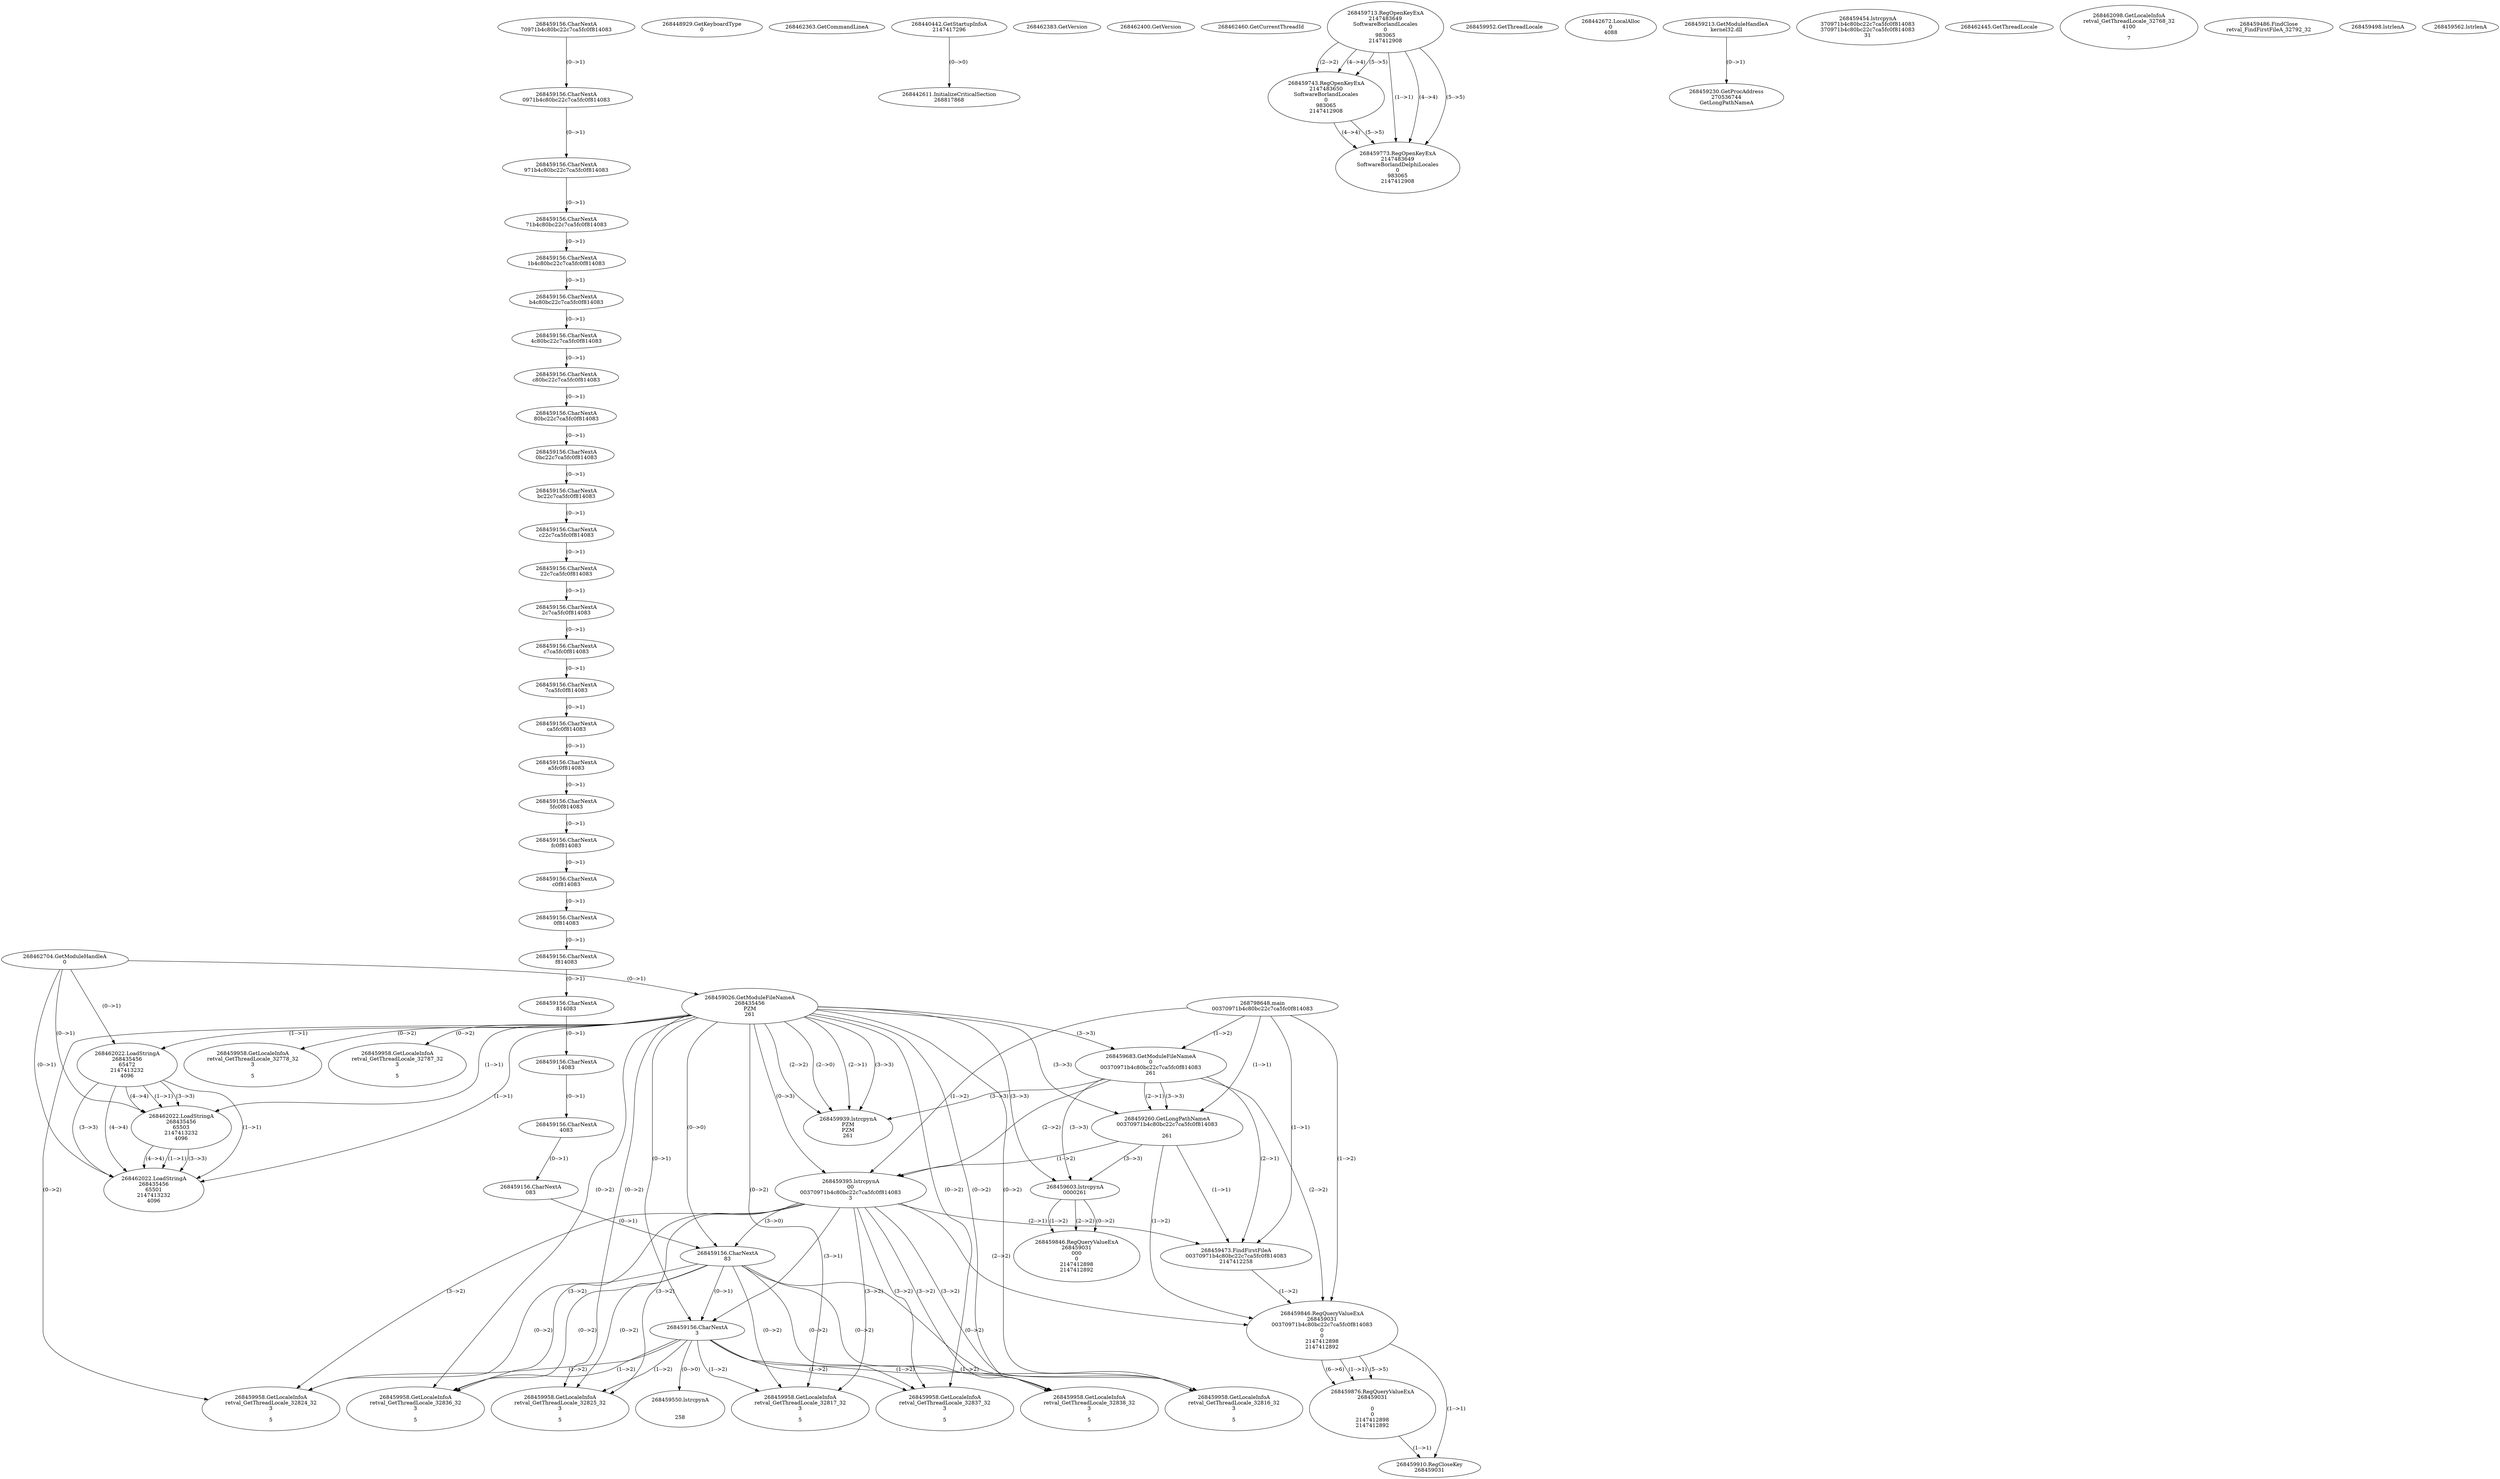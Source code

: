 // Global SCDG with merge call
digraph {
	0 [label="268798648.main
00370971b4c80bc22c7ca5fc0f814083"]
	1 [label="268462704.GetModuleHandleA
0"]
	2 [label="268448929.GetKeyboardType
0"]
	3 [label="268462363.GetCommandLineA
"]
	4 [label="268440442.GetStartupInfoA
2147417296"]
	5 [label="268462383.GetVersion
"]
	6 [label="268462400.GetVersion
"]
	7 [label="268462460.GetCurrentThreadId
"]
	8 [label="268459026.GetModuleFileNameA
268435456
PZM
261"]
	1 -> 8 [label="(0-->1)"]
	9 [label="268459683.GetModuleFileNameA
0
00370971b4c80bc22c7ca5fc0f814083
261"]
	0 -> 9 [label="(1-->2)"]
	8 -> 9 [label="(3-->3)"]
	10 [label="268459713.RegOpenKeyExA
2147483649
Software\Borland\Locales
0
983065
2147412908"]
	11 [label="268459743.RegOpenKeyExA
2147483650
Software\Borland\Locales
0
983065
2147412908"]
	10 -> 11 [label="(2-->2)"]
	10 -> 11 [label="(4-->4)"]
	10 -> 11 [label="(5-->5)"]
	12 [label="268459773.RegOpenKeyExA
2147483649
Software\Borland\Delphi\Locales
0
983065
2147412908"]
	10 -> 12 [label="(1-->1)"]
	10 -> 12 [label="(4-->4)"]
	11 -> 12 [label="(4-->4)"]
	10 -> 12 [label="(5-->5)"]
	11 -> 12 [label="(5-->5)"]
	13 [label="268459939.lstrcpynA
PZM
PZM
261"]
	8 -> 13 [label="(2-->1)"]
	8 -> 13 [label="(2-->2)"]
	8 -> 13 [label="(3-->3)"]
	9 -> 13 [label="(3-->3)"]
	8 -> 13 [label="(2-->0)"]
	14 [label="268459952.GetThreadLocale
"]
	15 [label="268459958.GetLocaleInfoA
retval_GetThreadLocale_32778_32
3

5"]
	8 -> 15 [label="(0-->2)"]
	16 [label="268462022.LoadStringA
268435456
65472
2147413232
4096"]
	1 -> 16 [label="(0-->1)"]
	8 -> 16 [label="(1-->1)"]
	17 [label="268442611.InitializeCriticalSection
268817868"]
	4 -> 17 [label="(0-->0)"]
	18 [label="268442672.LocalAlloc
0
4088"]
	19 [label="268462022.LoadStringA
268435456
65503
2147413232
4096"]
	1 -> 19 [label="(0-->1)"]
	8 -> 19 [label="(1-->1)"]
	16 -> 19 [label="(1-->1)"]
	16 -> 19 [label="(3-->3)"]
	16 -> 19 [label="(4-->4)"]
	20 [label="268462022.LoadStringA
268435456
65501
2147413232
4096"]
	1 -> 20 [label="(0-->1)"]
	8 -> 20 [label="(1-->1)"]
	16 -> 20 [label="(1-->1)"]
	19 -> 20 [label="(1-->1)"]
	16 -> 20 [label="(3-->3)"]
	19 -> 20 [label="(3-->3)"]
	16 -> 20 [label="(4-->4)"]
	19 -> 20 [label="(4-->4)"]
	21 [label="268459213.GetModuleHandleA
kernel32.dll"]
	22 [label="268459230.GetProcAddress
270536744
GetLongPathNameA"]
	21 -> 22 [label="(0-->1)"]
	23 [label="268459260.GetLongPathNameA
00370971b4c80bc22c7ca5fc0f814083

261"]
	0 -> 23 [label="(1-->1)"]
	9 -> 23 [label="(2-->1)"]
	8 -> 23 [label="(3-->3)"]
	9 -> 23 [label="(3-->3)"]
	24 [label="268459395.lstrcpynA
00
00370971b4c80bc22c7ca5fc0f814083
3"]
	0 -> 24 [label="(1-->2)"]
	9 -> 24 [label="(2-->2)"]
	23 -> 24 [label="(1-->2)"]
	8 -> 24 [label="(0-->3)"]
	25 [label="268459156.CharNextA
70971b4c80bc22c7ca5fc0f814083"]
	26 [label="268459156.CharNextA
0971b4c80bc22c7ca5fc0f814083"]
	25 -> 26 [label="(0-->1)"]
	27 [label="268459156.CharNextA
971b4c80bc22c7ca5fc0f814083"]
	26 -> 27 [label="(0-->1)"]
	28 [label="268459156.CharNextA
71b4c80bc22c7ca5fc0f814083"]
	27 -> 28 [label="(0-->1)"]
	29 [label="268459156.CharNextA
1b4c80bc22c7ca5fc0f814083"]
	28 -> 29 [label="(0-->1)"]
	30 [label="268459156.CharNextA
b4c80bc22c7ca5fc0f814083"]
	29 -> 30 [label="(0-->1)"]
	31 [label="268459156.CharNextA
4c80bc22c7ca5fc0f814083"]
	30 -> 31 [label="(0-->1)"]
	32 [label="268459156.CharNextA
c80bc22c7ca5fc0f814083"]
	31 -> 32 [label="(0-->1)"]
	33 [label="268459156.CharNextA
80bc22c7ca5fc0f814083"]
	32 -> 33 [label="(0-->1)"]
	34 [label="268459156.CharNextA
0bc22c7ca5fc0f814083"]
	33 -> 34 [label="(0-->1)"]
	35 [label="268459156.CharNextA
bc22c7ca5fc0f814083"]
	34 -> 35 [label="(0-->1)"]
	36 [label="268459156.CharNextA
c22c7ca5fc0f814083"]
	35 -> 36 [label="(0-->1)"]
	37 [label="268459156.CharNextA
22c7ca5fc0f814083"]
	36 -> 37 [label="(0-->1)"]
	38 [label="268459156.CharNextA
2c7ca5fc0f814083"]
	37 -> 38 [label="(0-->1)"]
	39 [label="268459156.CharNextA
c7ca5fc0f814083"]
	38 -> 39 [label="(0-->1)"]
	40 [label="268459156.CharNextA
7ca5fc0f814083"]
	39 -> 40 [label="(0-->1)"]
	41 [label="268459156.CharNextA
ca5fc0f814083"]
	40 -> 41 [label="(0-->1)"]
	42 [label="268459156.CharNextA
a5fc0f814083"]
	41 -> 42 [label="(0-->1)"]
	43 [label="268459156.CharNextA
5fc0f814083"]
	42 -> 43 [label="(0-->1)"]
	44 [label="268459156.CharNextA
fc0f814083"]
	43 -> 44 [label="(0-->1)"]
	45 [label="268459156.CharNextA
c0f814083"]
	44 -> 45 [label="(0-->1)"]
	46 [label="268459156.CharNextA
0f814083"]
	45 -> 46 [label="(0-->1)"]
	47 [label="268459156.CharNextA
f814083"]
	46 -> 47 [label="(0-->1)"]
	48 [label="268459156.CharNextA
814083"]
	47 -> 48 [label="(0-->1)"]
	49 [label="268459156.CharNextA
14083"]
	48 -> 49 [label="(0-->1)"]
	50 [label="268459156.CharNextA
4083"]
	49 -> 50 [label="(0-->1)"]
	51 [label="268459156.CharNextA
083"]
	50 -> 51 [label="(0-->1)"]
	52 [label="268459156.CharNextA
83"]
	51 -> 52 [label="(0-->1)"]
	8 -> 52 [label="(0-->0)"]
	24 -> 52 [label="(3-->0)"]
	53 [label="268459156.CharNextA
3"]
	8 -> 53 [label="(0-->1)"]
	24 -> 53 [label="(3-->1)"]
	52 -> 53 [label="(0-->1)"]
	54 [label="268459454.lstrcpynA
370971b4c80bc22c7ca5fc0f814083
370971b4c80bc22c7ca5fc0f814083
31"]
	55 [label="268459473.FindFirstFileA
00370971b4c80bc22c7ca5fc0f814083
2147412258"]
	0 -> 55 [label="(1-->1)"]
	9 -> 55 [label="(2-->1)"]
	23 -> 55 [label="(1-->1)"]
	24 -> 55 [label="(2-->1)"]
	56 [label="268459846.RegQueryValueExA
268459031
00370971b4c80bc22c7ca5fc0f814083
0
0
2147412898
2147412892"]
	0 -> 56 [label="(1-->2)"]
	9 -> 56 [label="(2-->2)"]
	23 -> 56 [label="(1-->2)"]
	24 -> 56 [label="(2-->2)"]
	55 -> 56 [label="(1-->2)"]
	57 [label="268459876.RegQueryValueExA
268459031

0
0
2147412898
2147412892"]
	56 -> 57 [label="(1-->1)"]
	56 -> 57 [label="(5-->5)"]
	56 -> 57 [label="(6-->6)"]
	58 [label="268459910.RegCloseKey
268459031"]
	56 -> 58 [label="(1-->1)"]
	57 -> 58 [label="(1-->1)"]
	59 [label="268459958.GetLocaleInfoA
retval_GetThreadLocale_32824_32
3

5"]
	8 -> 59 [label="(0-->2)"]
	24 -> 59 [label="(3-->2)"]
	52 -> 59 [label="(0-->2)"]
	53 -> 59 [label="(1-->2)"]
	60 [label="268462445.GetThreadLocale
"]
	61 [label="268462098.GetLocaleInfoA
retval_GetThreadLocale_32768_32
4100

7"]
	62 [label="268459958.GetLocaleInfoA
retval_GetThreadLocale_32825_32
3

5"]
	8 -> 62 [label="(0-->2)"]
	24 -> 62 [label="(3-->2)"]
	52 -> 62 [label="(0-->2)"]
	53 -> 62 [label="(1-->2)"]
	63 [label="268459958.GetLocaleInfoA
retval_GetThreadLocale_32836_32
3

5"]
	8 -> 63 [label="(0-->2)"]
	24 -> 63 [label="(3-->2)"]
	52 -> 63 [label="(0-->2)"]
	53 -> 63 [label="(1-->2)"]
	64 [label="268459958.GetLocaleInfoA
retval_GetThreadLocale_32787_32
3

5"]
	8 -> 64 [label="(0-->2)"]
	65 [label="268459958.GetLocaleInfoA
retval_GetThreadLocale_32817_32
3

5"]
	8 -> 65 [label="(0-->2)"]
	24 -> 65 [label="(3-->2)"]
	52 -> 65 [label="(0-->2)"]
	53 -> 65 [label="(1-->2)"]
	66 [label="268459958.GetLocaleInfoA
retval_GetThreadLocale_32837_32
3

5"]
	8 -> 66 [label="(0-->2)"]
	24 -> 66 [label="(3-->2)"]
	52 -> 66 [label="(0-->2)"]
	53 -> 66 [label="(1-->2)"]
	67 [label="268459958.GetLocaleInfoA
retval_GetThreadLocale_32838_32
3

5"]
	8 -> 67 [label="(0-->2)"]
	24 -> 67 [label="(3-->2)"]
	52 -> 67 [label="(0-->2)"]
	53 -> 67 [label="(1-->2)"]
	68 [label="268459486.FindClose
retval_FindFirstFileA_32792_32"]
	69 [label="268459498.lstrlenA
"]
	70 [label="268459550.lstrcpynA


258"]
	53 -> 70 [label="(0-->0)"]
	71 [label="268459562.lstrlenA
"]
	72 [label="268459603.lstrcpynA
00\
00\
261"]
	8 -> 72 [label="(3-->3)"]
	9 -> 72 [label="(3-->3)"]
	23 -> 72 [label="(3-->3)"]
	73 [label="268459846.RegQueryValueExA
268459031
00\
0
0
2147412898
2147412892"]
	72 -> 73 [label="(1-->2)"]
	72 -> 73 [label="(2-->2)"]
	72 -> 73 [label="(0-->2)"]
	74 [label="268459958.GetLocaleInfoA
retval_GetThreadLocale_32816_32
3

5"]
	8 -> 74 [label="(0-->2)"]
	24 -> 74 [label="(3-->2)"]
	52 -> 74 [label="(0-->2)"]
	53 -> 74 [label="(1-->2)"]
}
